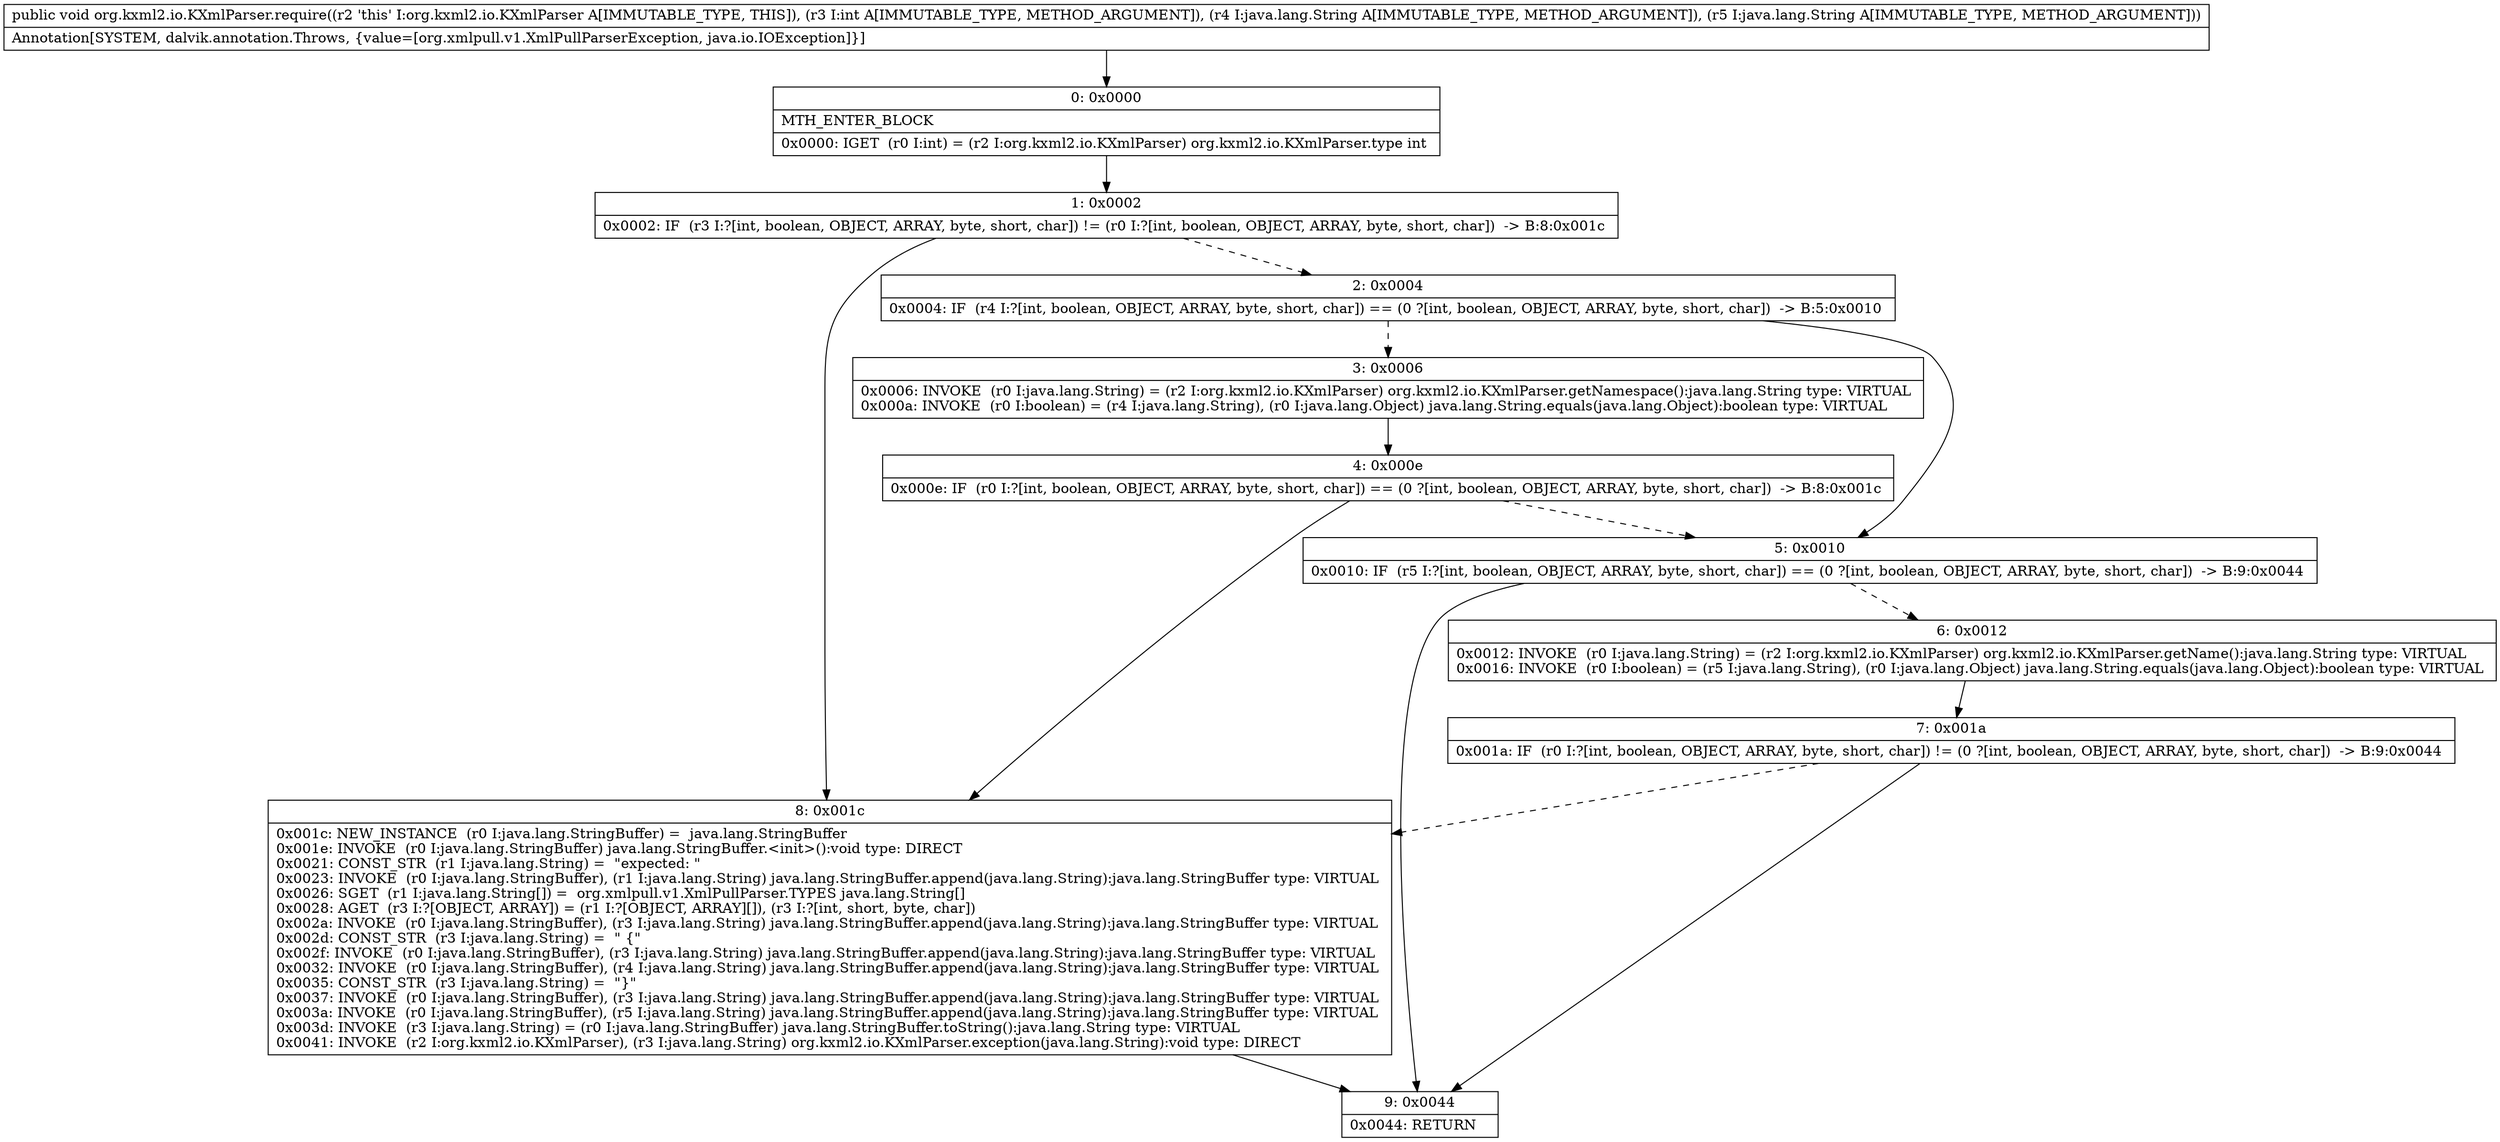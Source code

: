 digraph "CFG fororg.kxml2.io.KXmlParser.require(ILjava\/lang\/String;Ljava\/lang\/String;)V" {
Node_0 [shape=record,label="{0\:\ 0x0000|MTH_ENTER_BLOCK\l|0x0000: IGET  (r0 I:int) = (r2 I:org.kxml2.io.KXmlParser) org.kxml2.io.KXmlParser.type int \l}"];
Node_1 [shape=record,label="{1\:\ 0x0002|0x0002: IF  (r3 I:?[int, boolean, OBJECT, ARRAY, byte, short, char]) != (r0 I:?[int, boolean, OBJECT, ARRAY, byte, short, char])  \-\> B:8:0x001c \l}"];
Node_2 [shape=record,label="{2\:\ 0x0004|0x0004: IF  (r4 I:?[int, boolean, OBJECT, ARRAY, byte, short, char]) == (0 ?[int, boolean, OBJECT, ARRAY, byte, short, char])  \-\> B:5:0x0010 \l}"];
Node_3 [shape=record,label="{3\:\ 0x0006|0x0006: INVOKE  (r0 I:java.lang.String) = (r2 I:org.kxml2.io.KXmlParser) org.kxml2.io.KXmlParser.getNamespace():java.lang.String type: VIRTUAL \l0x000a: INVOKE  (r0 I:boolean) = (r4 I:java.lang.String), (r0 I:java.lang.Object) java.lang.String.equals(java.lang.Object):boolean type: VIRTUAL \l}"];
Node_4 [shape=record,label="{4\:\ 0x000e|0x000e: IF  (r0 I:?[int, boolean, OBJECT, ARRAY, byte, short, char]) == (0 ?[int, boolean, OBJECT, ARRAY, byte, short, char])  \-\> B:8:0x001c \l}"];
Node_5 [shape=record,label="{5\:\ 0x0010|0x0010: IF  (r5 I:?[int, boolean, OBJECT, ARRAY, byte, short, char]) == (0 ?[int, boolean, OBJECT, ARRAY, byte, short, char])  \-\> B:9:0x0044 \l}"];
Node_6 [shape=record,label="{6\:\ 0x0012|0x0012: INVOKE  (r0 I:java.lang.String) = (r2 I:org.kxml2.io.KXmlParser) org.kxml2.io.KXmlParser.getName():java.lang.String type: VIRTUAL \l0x0016: INVOKE  (r0 I:boolean) = (r5 I:java.lang.String), (r0 I:java.lang.Object) java.lang.String.equals(java.lang.Object):boolean type: VIRTUAL \l}"];
Node_7 [shape=record,label="{7\:\ 0x001a|0x001a: IF  (r0 I:?[int, boolean, OBJECT, ARRAY, byte, short, char]) != (0 ?[int, boolean, OBJECT, ARRAY, byte, short, char])  \-\> B:9:0x0044 \l}"];
Node_8 [shape=record,label="{8\:\ 0x001c|0x001c: NEW_INSTANCE  (r0 I:java.lang.StringBuffer) =  java.lang.StringBuffer \l0x001e: INVOKE  (r0 I:java.lang.StringBuffer) java.lang.StringBuffer.\<init\>():void type: DIRECT \l0x0021: CONST_STR  (r1 I:java.lang.String) =  \"expected: \" \l0x0023: INVOKE  (r0 I:java.lang.StringBuffer), (r1 I:java.lang.String) java.lang.StringBuffer.append(java.lang.String):java.lang.StringBuffer type: VIRTUAL \l0x0026: SGET  (r1 I:java.lang.String[]) =  org.xmlpull.v1.XmlPullParser.TYPES java.lang.String[] \l0x0028: AGET  (r3 I:?[OBJECT, ARRAY]) = (r1 I:?[OBJECT, ARRAY][]), (r3 I:?[int, short, byte, char]) \l0x002a: INVOKE  (r0 I:java.lang.StringBuffer), (r3 I:java.lang.String) java.lang.StringBuffer.append(java.lang.String):java.lang.StringBuffer type: VIRTUAL \l0x002d: CONST_STR  (r3 I:java.lang.String) =  \" \{\" \l0x002f: INVOKE  (r0 I:java.lang.StringBuffer), (r3 I:java.lang.String) java.lang.StringBuffer.append(java.lang.String):java.lang.StringBuffer type: VIRTUAL \l0x0032: INVOKE  (r0 I:java.lang.StringBuffer), (r4 I:java.lang.String) java.lang.StringBuffer.append(java.lang.String):java.lang.StringBuffer type: VIRTUAL \l0x0035: CONST_STR  (r3 I:java.lang.String) =  \"\}\" \l0x0037: INVOKE  (r0 I:java.lang.StringBuffer), (r3 I:java.lang.String) java.lang.StringBuffer.append(java.lang.String):java.lang.StringBuffer type: VIRTUAL \l0x003a: INVOKE  (r0 I:java.lang.StringBuffer), (r5 I:java.lang.String) java.lang.StringBuffer.append(java.lang.String):java.lang.StringBuffer type: VIRTUAL \l0x003d: INVOKE  (r3 I:java.lang.String) = (r0 I:java.lang.StringBuffer) java.lang.StringBuffer.toString():java.lang.String type: VIRTUAL \l0x0041: INVOKE  (r2 I:org.kxml2.io.KXmlParser), (r3 I:java.lang.String) org.kxml2.io.KXmlParser.exception(java.lang.String):void type: DIRECT \l}"];
Node_9 [shape=record,label="{9\:\ 0x0044|0x0044: RETURN   \l}"];
MethodNode[shape=record,label="{public void org.kxml2.io.KXmlParser.require((r2 'this' I:org.kxml2.io.KXmlParser A[IMMUTABLE_TYPE, THIS]), (r3 I:int A[IMMUTABLE_TYPE, METHOD_ARGUMENT]), (r4 I:java.lang.String A[IMMUTABLE_TYPE, METHOD_ARGUMENT]), (r5 I:java.lang.String A[IMMUTABLE_TYPE, METHOD_ARGUMENT]))  | Annotation[SYSTEM, dalvik.annotation.Throws, \{value=[org.xmlpull.v1.XmlPullParserException, java.io.IOException]\}]\l}"];
MethodNode -> Node_0;
Node_0 -> Node_1;
Node_1 -> Node_2[style=dashed];
Node_1 -> Node_8;
Node_2 -> Node_3[style=dashed];
Node_2 -> Node_5;
Node_3 -> Node_4;
Node_4 -> Node_5[style=dashed];
Node_4 -> Node_8;
Node_5 -> Node_6[style=dashed];
Node_5 -> Node_9;
Node_6 -> Node_7;
Node_7 -> Node_8[style=dashed];
Node_7 -> Node_9;
Node_8 -> Node_9;
}

